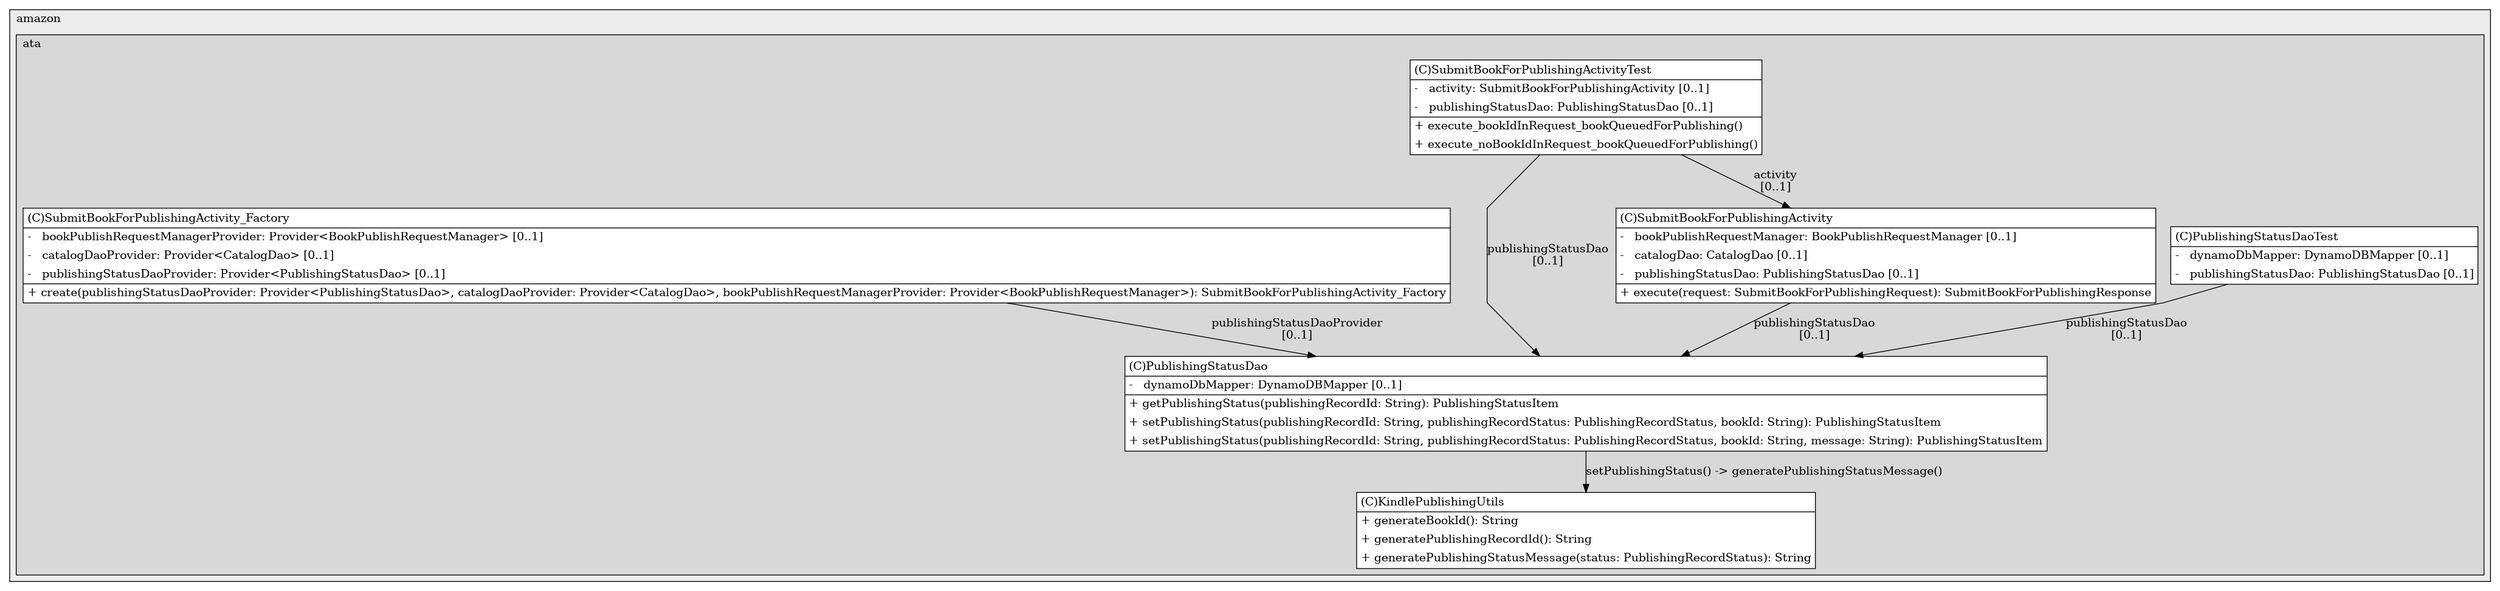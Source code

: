 @startuml

/' diagram meta data start
config=StructureConfiguration;
{
  "projectClassification": {
    "searchMode": "OpenProject", // OpenProject, AllProjects
    "includedProjects": "",
    "pathEndKeywords": "*.impl",
    "isClientPath": "",
    "isClientName": "",
    "isTestPath": "",
    "isTestName": "",
    "isMappingPath": "",
    "isMappingName": "",
    "isDataAccessPath": "",
    "isDataAccessName": "",
    "isDataStructurePath": "",
    "isDataStructureName": "",
    "isInterfaceStructuresPath": "",
    "isInterfaceStructuresName": "",
    "isEntryPointPath": "",
    "isEntryPointName": "",
    "treatFinalFieldsAsMandatory": false
  },
  "graphRestriction": {
    "classPackageExcludeFilter": "",
    "classPackageIncludeFilter": "",
    "classNameExcludeFilter": "",
    "classNameIncludeFilter": "",
    "methodNameExcludeFilter": "",
    "methodNameIncludeFilter": "",
    "removeByInheritance": "", // inheritance/annotation based filtering is done in a second step
    "removeByAnnotation": "",
    "removeByClassPackage": "", // cleanup the graph after inheritance/annotation based filtering is done
    "removeByClassName": "",
    "cutMappings": false,
    "cutEnum": true,
    "cutTests": true,
    "cutClient": true,
    "cutDataAccess": false,
    "cutInterfaceStructures": false,
    "cutDataStructures": false,
    "cutGetterAndSetter": true,
    "cutConstructors": true
  },
  "graphTraversal": {
    "forwardDepth": 6,
    "backwardDepth": 6,
    "classPackageExcludeFilter": "",
    "classPackageIncludeFilter": "",
    "classNameExcludeFilter": "",
    "classNameIncludeFilter": "",
    "methodNameExcludeFilter": "",
    "methodNameIncludeFilter": "",
    "hideMappings": false,
    "hideDataStructures": false,
    "hidePrivateMethods": true,
    "hideInterfaceCalls": true, // indirection: implementation -> interface (is hidden) -> implementation
    "onlyShowApplicationEntryPoints": false, // root node is included
    "useMethodCallsForStructureDiagram": "ForwardOnly" // ForwardOnly, BothDirections, No
  },
  "details": {
    "aggregation": "GroupByClass", // ByClass, GroupByClass, None
    "showClassGenericTypes": true,
    "showMethods": true,
    "showMethodParameterNames": true,
    "showMethodParameterTypes": true,
    "showMethodReturnType": true,
    "showPackageLevels": 2,
    "showDetailedClassStructure": true
  },
  "rootClass": "com.amazon.ata.kindlepublishingservice.dao.PublishingStatusDao",
  "extensionCallbackMethod": "" // qualified.class.name#methodName - signature: public static String method(String)
}
diagram meta data end '/



digraph g {
    rankdir="TB"
    splines=polyline
    

'nodes 
subgraph cluster_1414265340 { 
   	label=amazon
	labeljust=l
	fillcolor="#ececec"
	style=filled
   
   subgraph cluster_110086052 { 
   	label=ata
	labeljust=l
	fillcolor="#d8d8d8"
	style=filled
   
   KindlePublishingUtils757899013[
	label=<<TABLE BORDER="1" CELLBORDER="0" CELLPADDING="4" CELLSPACING="0">
<TR><TD ALIGN="LEFT" >(C)KindlePublishingUtils</TD></TR>
<HR/>
<TR><TD ALIGN="LEFT" >+ generateBookId(): String</TD></TR>
<TR><TD ALIGN="LEFT" >+ generatePublishingRecordId(): String</TD></TR>
<TR><TD ALIGN="LEFT" >+ generatePublishingStatusMessage(status: PublishingRecordStatus): String</TD></TR>
</TABLE>>
	style=filled
	margin=0
	shape=plaintext
	fillcolor="#FFFFFF"
];

PublishingStatusDao1699127716[
	label=<<TABLE BORDER="1" CELLBORDER="0" CELLPADDING="4" CELLSPACING="0">
<TR><TD ALIGN="LEFT" >(C)PublishingStatusDao</TD></TR>
<HR/>
<TR><TD ALIGN="LEFT" >-   dynamoDbMapper: DynamoDBMapper [0..1]</TD></TR>
<HR/>
<TR><TD ALIGN="LEFT" >+ getPublishingStatus(publishingRecordId: String): PublishingStatusItem</TD></TR>
<TR><TD ALIGN="LEFT" >+ setPublishingStatus(publishingRecordId: String, publishingRecordStatus: PublishingRecordStatus, bookId: String): PublishingStatusItem</TD></TR>
<TR><TD ALIGN="LEFT" >+ setPublishingStatus(publishingRecordId: String, publishingRecordStatus: PublishingRecordStatus, bookId: String, message: String): PublishingStatusItem</TD></TR>
</TABLE>>
	style=filled
	margin=0
	shape=plaintext
	fillcolor="#FFFFFF"
];

PublishingStatusDaoTest1699127716[
	label=<<TABLE BORDER="1" CELLBORDER="0" CELLPADDING="4" CELLSPACING="0">
<TR><TD ALIGN="LEFT" >(C)PublishingStatusDaoTest</TD></TR>
<HR/>
<TR><TD ALIGN="LEFT" >-   dynamoDbMapper: DynamoDBMapper [0..1]</TD></TR>
<TR><TD ALIGN="LEFT" >-   publishingStatusDao: PublishingStatusDao [0..1]</TD></TR>
</TABLE>>
	style=filled
	margin=0
	shape=plaintext
	fillcolor="#FFFFFF"
];

SubmitBookForPublishingActivity1981761157[
	label=<<TABLE BORDER="1" CELLBORDER="0" CELLPADDING="4" CELLSPACING="0">
<TR><TD ALIGN="LEFT" >(C)SubmitBookForPublishingActivity</TD></TR>
<HR/>
<TR><TD ALIGN="LEFT" >-   bookPublishRequestManager: BookPublishRequestManager [0..1]</TD></TR>
<TR><TD ALIGN="LEFT" >-   catalogDao: CatalogDao [0..1]</TD></TR>
<TR><TD ALIGN="LEFT" >-   publishingStatusDao: PublishingStatusDao [0..1]</TD></TR>
<HR/>
<TR><TD ALIGN="LEFT" >+ execute(request: SubmitBookForPublishingRequest): SubmitBookForPublishingResponse</TD></TR>
</TABLE>>
	style=filled
	margin=0
	shape=plaintext
	fillcolor="#FFFFFF"
];

SubmitBookForPublishingActivityTest1981761157[
	label=<<TABLE BORDER="1" CELLBORDER="0" CELLPADDING="4" CELLSPACING="0">
<TR><TD ALIGN="LEFT" >(C)SubmitBookForPublishingActivityTest</TD></TR>
<HR/>
<TR><TD ALIGN="LEFT" >-   activity: SubmitBookForPublishingActivity [0..1]</TD></TR>
<TR><TD ALIGN="LEFT" >-   publishingStatusDao: PublishingStatusDao [0..1]</TD></TR>
<HR/>
<TR><TD ALIGN="LEFT" >+ execute_bookIdInRequest_bookQueuedForPublishing()</TD></TR>
<TR><TD ALIGN="LEFT" >+ execute_noBookIdInRequest_bookQueuedForPublishing()</TD></TR>
</TABLE>>
	style=filled
	margin=0
	shape=plaintext
	fillcolor="#FFFFFF"
];

SubmitBookForPublishingActivity_Factory1981761157[
	label=<<TABLE BORDER="1" CELLBORDER="0" CELLPADDING="4" CELLSPACING="0">
<TR><TD ALIGN="LEFT" >(C)SubmitBookForPublishingActivity_Factory</TD></TR>
<HR/>
<TR><TD ALIGN="LEFT" >-   bookPublishRequestManagerProvider: Provider&lt;BookPublishRequestManager&gt; [0..1]</TD></TR>
<TR><TD ALIGN="LEFT" >-   catalogDaoProvider: Provider&lt;CatalogDao&gt; [0..1]</TD></TR>
<TR><TD ALIGN="LEFT" >-   publishingStatusDaoProvider: Provider&lt;PublishingStatusDao&gt; [0..1]</TD></TR>
<HR/>
<TR><TD ALIGN="LEFT" >+ create(publishingStatusDaoProvider: Provider&lt;PublishingStatusDao&gt;, catalogDaoProvider: Provider&lt;CatalogDao&gt;, bookPublishRequestManagerProvider: Provider&lt;BookPublishRequestManager&gt;): SubmitBookForPublishingActivity_Factory</TD></TR>
</TABLE>>
	style=filled
	margin=0
	shape=plaintext
	fillcolor="#FFFFFF"
];
} 
} 

'edges    
PublishingStatusDao1699127716 -> KindlePublishingUtils757899013[label="setPublishingStatus() -> generatePublishingStatusMessage()"];
PublishingStatusDaoTest1699127716 -> PublishingStatusDao1699127716[label="publishingStatusDao
[0..1]"];
SubmitBookForPublishingActivity1981761157 -> PublishingStatusDao1699127716[label="publishingStatusDao
[0..1]"];
SubmitBookForPublishingActivityTest1981761157 -> PublishingStatusDao1699127716[label="publishingStatusDao
[0..1]"];
SubmitBookForPublishingActivityTest1981761157 -> SubmitBookForPublishingActivity1981761157[label="activity
[0..1]"];
SubmitBookForPublishingActivity_Factory1981761157 -> PublishingStatusDao1699127716[label="publishingStatusDaoProvider
[0..1]"];
    
}
@enduml